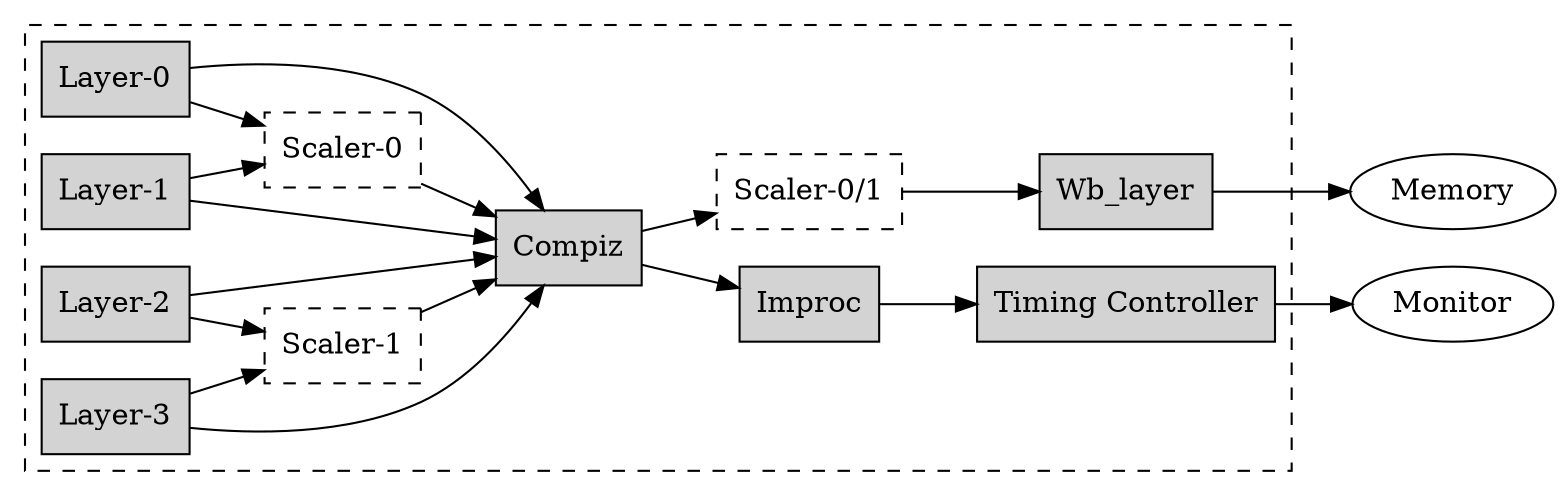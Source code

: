 digraph single_ppl {
   rankdir=LR;

   subgraph {
      "Memory";
      "Monitor";
   }

   subgraph cluster_pipeline {
       style=dashed
       node [shape=box]
       {
           node [bgcolor=grey style=dashed]
           "Scaler-0";
           "Scaler-1";
           "Scaler-0/1"
       }

      node [bgcolor=grey style=filled]
      "Layer-0" -> "Scaler-0"
      "Layer-1" -> "Scaler-0"
      "Layer-2" -> "Scaler-1"
      "Layer-3" -> "Scaler-1"

      "Layer-0" -> "Compiz"
      "Layer-1" -> "Compiz"
      "Layer-2" -> "Compiz"
      "Layer-3" -> "Compiz"
      "Scaler-0" -> "Compiz"
      "Scaler-1" -> "Compiz"

      "Compiz" -> "Scaler-0/1" -> "Wb_layer"
      "Compiz" -> "Improc" -> "Timing Controller"
   }

   "Wb_layer" -> "Memory"
   "Timing Controller" -> "Monitor"
}